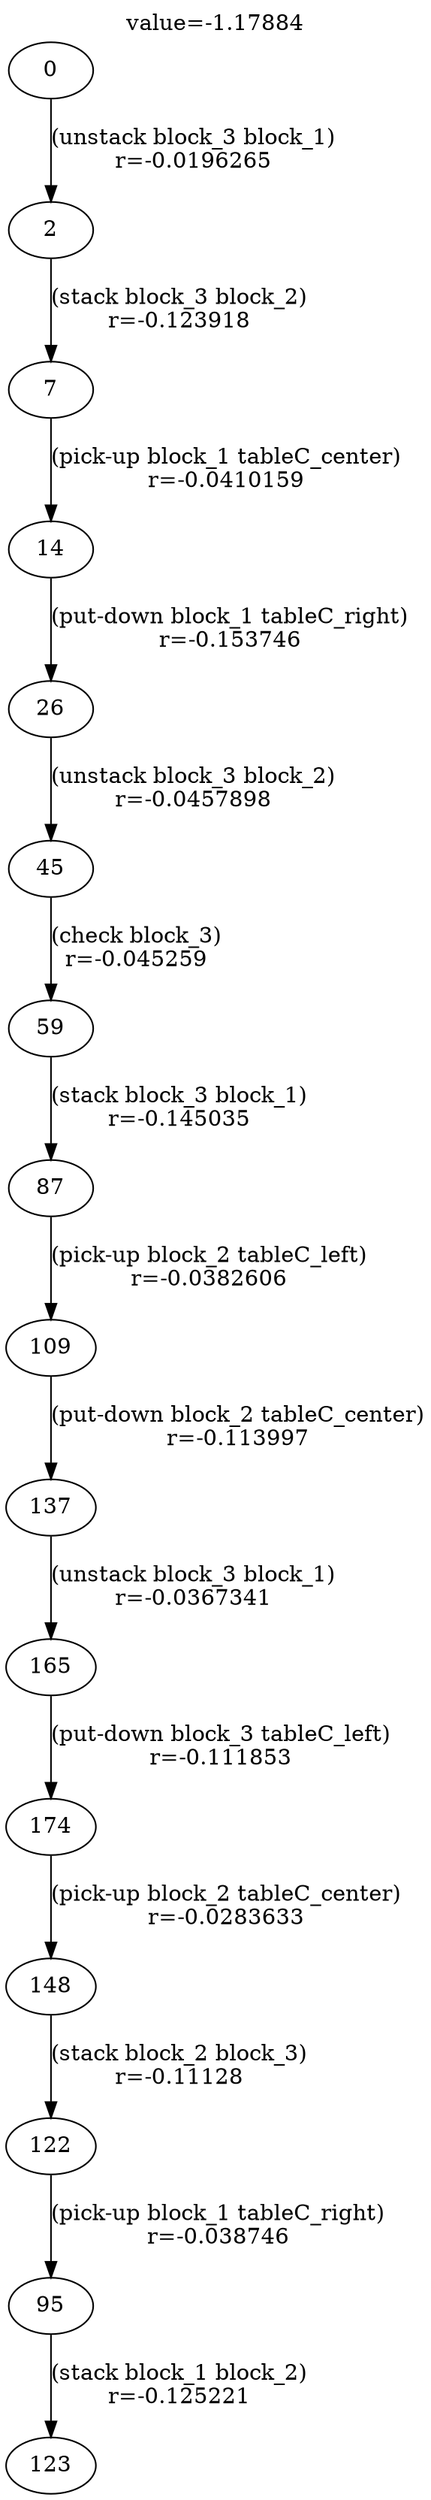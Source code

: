 digraph g{
label="value=-1.17884"
labelloc=top
0->2 [ label="(unstack block_3 block_1)
r=-0.0196265" ];
2->7 [ label="(stack block_3 block_2)
r=-0.123918" ];
7->14 [ label="(pick-up block_1 tableC_center)
r=-0.0410159" ];
14->26 [ label="(put-down block_1 tableC_right)
r=-0.153746" ];
26->45 [ label="(unstack block_3 block_2)
r=-0.0457898" ];
45->59 [ label="(check block_3)
r=-0.045259" ];
59->87 [ label="(stack block_3 block_1)
r=-0.145035" ];
87->109 [ label="(pick-up block_2 tableC_left)
r=-0.0382606" ];
109->137 [ label="(put-down block_2 tableC_center)
r=-0.113997" ];
137->165 [ label="(unstack block_3 block_1)
r=-0.0367341" ];
165->174 [ label="(put-down block_3 tableC_left)
r=-0.111853" ];
174->148 [ label="(pick-up block_2 tableC_center)
r=-0.0283633" ];
148->122 [ label="(stack block_2 block_3)
r=-0.11128" ];
122->95 [ label="(pick-up block_1 tableC_right)
r=-0.038746" ];
95->123 [ label="(stack block_1 block_2)
r=-0.125221" ];
}
